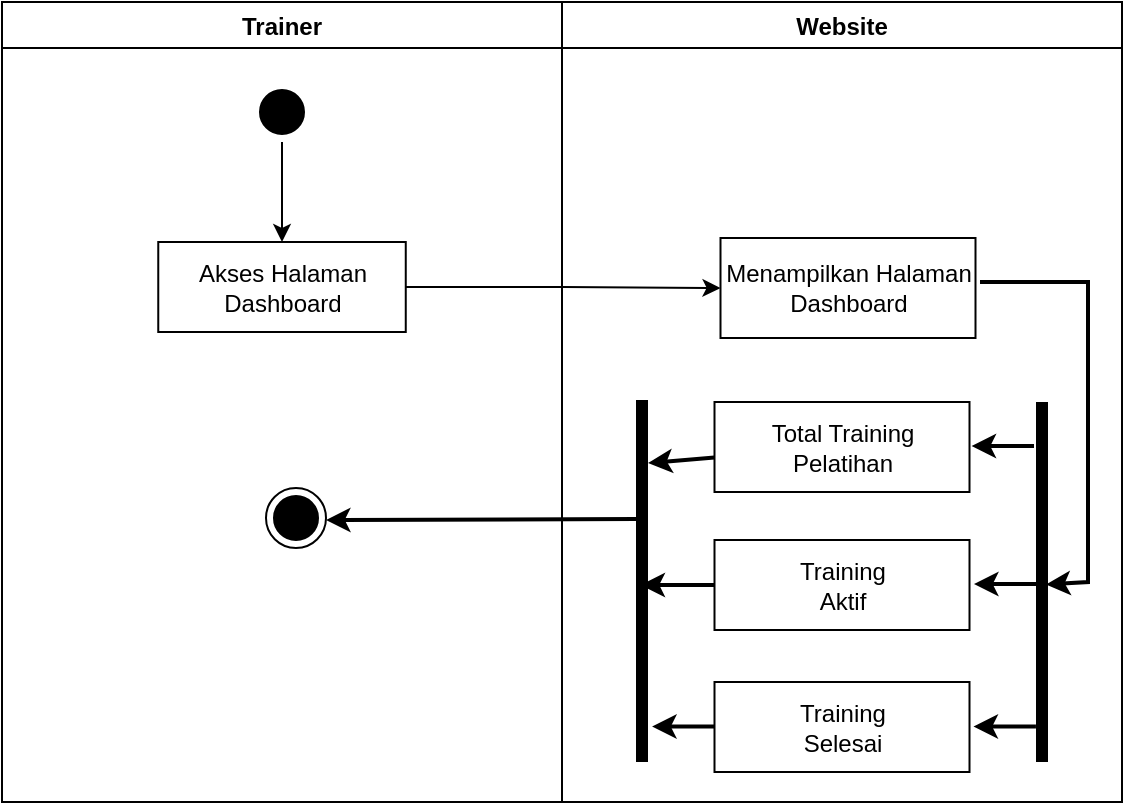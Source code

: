 <mxfile version="20.2.7" type="device"><diagram id="kX4cAhRSWKM7O2_sHUAN" name="Halaman-1"><mxGraphModel dx="694" dy="314" grid="1" gridSize="10" guides="1" tooltips="1" connect="1" arrows="1" fold="1" page="1" pageScale="1" pageWidth="827" pageHeight="1169" math="0" shadow="0"><root><mxCell id="0"/><mxCell id="1" parent="0"/><mxCell id="bMTl8VaH8vls71ye3dzH-1" value="Website" style="swimlane;fillColor=none;" parent="1" vertex="1"><mxGeometry x="440" y="160" width="280" height="400" as="geometry"/></mxCell><mxCell id="bMTl8VaH8vls71ye3dzH-2" style="edgeStyle=none;rounded=0;orthogonalLoop=1;jettySize=auto;html=1;strokeWidth=2;entryX=0.507;entryY=0.4;entryDx=0;entryDy=0;entryPerimeter=0;" parent="bMTl8VaH8vls71ye3dzH-1" target="bMTl8VaH8vls71ye3dzH-11" edge="1"><mxGeometry relative="1" as="geometry"><mxPoint x="209" y="140" as="sourcePoint"/><mxPoint x="243" y="400" as="targetPoint"/><Array as="points"><mxPoint x="263" y="140"/><mxPoint x="263" y="290"/></Array></mxGeometry></mxCell><mxCell id="bMTl8VaH8vls71ye3dzH-3" value="Menampilkan Halaman&lt;br&gt;Dashboard" style="html=1;strokeColor=#000000;fillColor=default;" parent="bMTl8VaH8vls71ye3dzH-1" vertex="1"><mxGeometry x="79.25" y="118" width="127.5" height="50" as="geometry"/></mxCell><mxCell id="bMTl8VaH8vls71ye3dzH-4" style="edgeStyle=none;rounded=0;orthogonalLoop=1;jettySize=auto;html=1;entryX=0.174;entryY=0.35;entryDx=0;entryDy=0;entryPerimeter=0;strokeWidth=2;" parent="bMTl8VaH8vls71ye3dzH-1" source="bMTl8VaH8vls71ye3dzH-5" target="bMTl8VaH8vls71ye3dzH-12" edge="1"><mxGeometry relative="1" as="geometry"/></mxCell><mxCell id="bMTl8VaH8vls71ye3dzH-5" value="Total Training&lt;br&gt;Pelatihan" style="html=1;strokeColor=#000000;fillColor=default;" parent="bMTl8VaH8vls71ye3dzH-1" vertex="1"><mxGeometry x="76.25" y="200" width="127.5" height="45" as="geometry"/></mxCell><mxCell id="bMTl8VaH8vls71ye3dzH-6" style="edgeStyle=none;rounded=0;orthogonalLoop=1;jettySize=auto;html=1;entryX=0.511;entryY=0.537;entryDx=0;entryDy=0;entryPerimeter=0;strokeWidth=2;" parent="bMTl8VaH8vls71ye3dzH-1" source="bMTl8VaH8vls71ye3dzH-7" target="bMTl8VaH8vls71ye3dzH-12" edge="1"><mxGeometry relative="1" as="geometry"/></mxCell><mxCell id="bMTl8VaH8vls71ye3dzH-7" value="Training&lt;br&gt;Aktif" style="html=1;strokeColor=#000000;fillColor=default;" parent="bMTl8VaH8vls71ye3dzH-1" vertex="1"><mxGeometry x="76.25" y="269" width="127.5" height="45" as="geometry"/></mxCell><mxCell id="bMTl8VaH8vls71ye3dzH-11" value="" style="line;strokeWidth=6;html=1;labelBackgroundColor=#FFFFFF;direction=south;" parent="bMTl8VaH8vls71ye3dzH-1" vertex="1"><mxGeometry x="230" y="200" width="20" height="180" as="geometry"/></mxCell><mxCell id="bMTl8VaH8vls71ye3dzH-12" value="" style="line;strokeWidth=6;html=1;labelBackgroundColor=#FFFFFF;direction=south;" parent="bMTl8VaH8vls71ye3dzH-1" vertex="1"><mxGeometry x="30" y="199" width="20" height="181" as="geometry"/></mxCell><mxCell id="bMTl8VaH8vls71ye3dzH-16" style="edgeStyle=none;rounded=0;orthogonalLoop=1;jettySize=auto;html=1;entryX=0.4;entryY=0.248;entryDx=0;entryDy=0;entryPerimeter=0;strokeWidth=2;" parent="bMTl8VaH8vls71ye3dzH-1" edge="1"><mxGeometry relative="1" as="geometry"><mxPoint x="236" y="222.053" as="sourcePoint"/><mxPoint x="204.79" y="222.02" as="targetPoint"/></mxGeometry></mxCell><mxCell id="bMTl8VaH8vls71ye3dzH-17" style="edgeStyle=none;rounded=0;orthogonalLoop=1;jettySize=auto;html=1;entryX=0.4;entryY=0.248;entryDx=0;entryDy=0;entryPerimeter=0;strokeWidth=2;" parent="bMTl8VaH8vls71ye3dzH-1" edge="1"><mxGeometry relative="1" as="geometry"><mxPoint x="237.21" y="291.053" as="sourcePoint"/><mxPoint x="206" y="291.02" as="targetPoint"/></mxGeometry></mxCell><mxCell id="CK5ViWp_GnXKZjPa8cwi-1" value="Training&lt;br&gt;Selesai" style="html=1;strokeColor=#000000;fillColor=default;" vertex="1" parent="bMTl8VaH8vls71ye3dzH-1"><mxGeometry x="76.25" y="340" width="127.5" height="45" as="geometry"/></mxCell><mxCell id="CK5ViWp_GnXKZjPa8cwi-3" style="edgeStyle=none;rounded=0;orthogonalLoop=1;jettySize=auto;html=1;entryX=0.4;entryY=0.248;entryDx=0;entryDy=0;entryPerimeter=0;strokeWidth=2;" edge="1" parent="bMTl8VaH8vls71ye3dzH-1"><mxGeometry relative="1" as="geometry"><mxPoint x="236.96" y="362.303" as="sourcePoint"/><mxPoint x="205.75" y="362.27" as="targetPoint"/></mxGeometry></mxCell><mxCell id="CK5ViWp_GnXKZjPa8cwi-5" style="edgeStyle=none;rounded=0;orthogonalLoop=1;jettySize=auto;html=1;entryX=0.4;entryY=0.248;entryDx=0;entryDy=0;entryPerimeter=0;strokeWidth=2;" edge="1" parent="bMTl8VaH8vls71ye3dzH-1"><mxGeometry relative="1" as="geometry"><mxPoint x="76.25" y="362.303" as="sourcePoint"/><mxPoint x="45.04" y="362.27" as="targetPoint"/></mxGeometry></mxCell><mxCell id="bMTl8VaH8vls71ye3dzH-22" value="Trainer" style="swimlane;fillColor=none;startSize=23;" parent="1" vertex="1"><mxGeometry x="160" y="160" width="280" height="400" as="geometry"/></mxCell><mxCell id="bMTl8VaH8vls71ye3dzH-23" style="edgeStyle=orthogonalEdgeStyle;rounded=0;orthogonalLoop=1;jettySize=auto;html=1;" parent="bMTl8VaH8vls71ye3dzH-22" source="bMTl8VaH8vls71ye3dzH-24" target="bMTl8VaH8vls71ye3dzH-25" edge="1"><mxGeometry relative="1" as="geometry"/></mxCell><mxCell id="bMTl8VaH8vls71ye3dzH-24" value="" style="ellipse;html=1;shape=startState;fillColor=#000000;strokeColor=#000000;" parent="bMTl8VaH8vls71ye3dzH-22" vertex="1"><mxGeometry x="125" y="40" width="30" height="30" as="geometry"/></mxCell><mxCell id="bMTl8VaH8vls71ye3dzH-25" value="Akses Halaman&lt;br&gt;Dashboard" style="html=1;strokeColor=#000000;fillColor=default;" parent="bMTl8VaH8vls71ye3dzH-22" vertex="1"><mxGeometry x="78.13" y="120" width="123.75" height="45" as="geometry"/></mxCell><mxCell id="bMTl8VaH8vls71ye3dzH-30" style="edgeStyle=none;rounded=0;orthogonalLoop=1;jettySize=auto;html=1;entryX=1;entryY=0.5;entryDx=0;entryDy=0;strokeWidth=2;" parent="bMTl8VaH8vls71ye3dzH-22" edge="1"><mxGeometry relative="1" as="geometry"><mxPoint x="317" y="258.53" as="sourcePoint"/><mxPoint x="162" y="259" as="targetPoint"/></mxGeometry></mxCell><mxCell id="bMTl8VaH8vls71ye3dzH-26" value="" style="ellipse;html=1;shape=endState;fillColor=#000000;strokeColor=#000000;" parent="bMTl8VaH8vls71ye3dzH-22" vertex="1"><mxGeometry x="132" y="243" width="30" height="30" as="geometry"/></mxCell><mxCell id="bMTl8VaH8vls71ye3dzH-27" style="edgeStyle=orthogonalEdgeStyle;rounded=0;orthogonalLoop=1;jettySize=auto;html=1;entryX=0;entryY=0.5;entryDx=0;entryDy=0;" parent="1" source="bMTl8VaH8vls71ye3dzH-25" target="bMTl8VaH8vls71ye3dzH-3" edge="1"><mxGeometry relative="1" as="geometry"/></mxCell></root></mxGraphModel></diagram></mxfile>